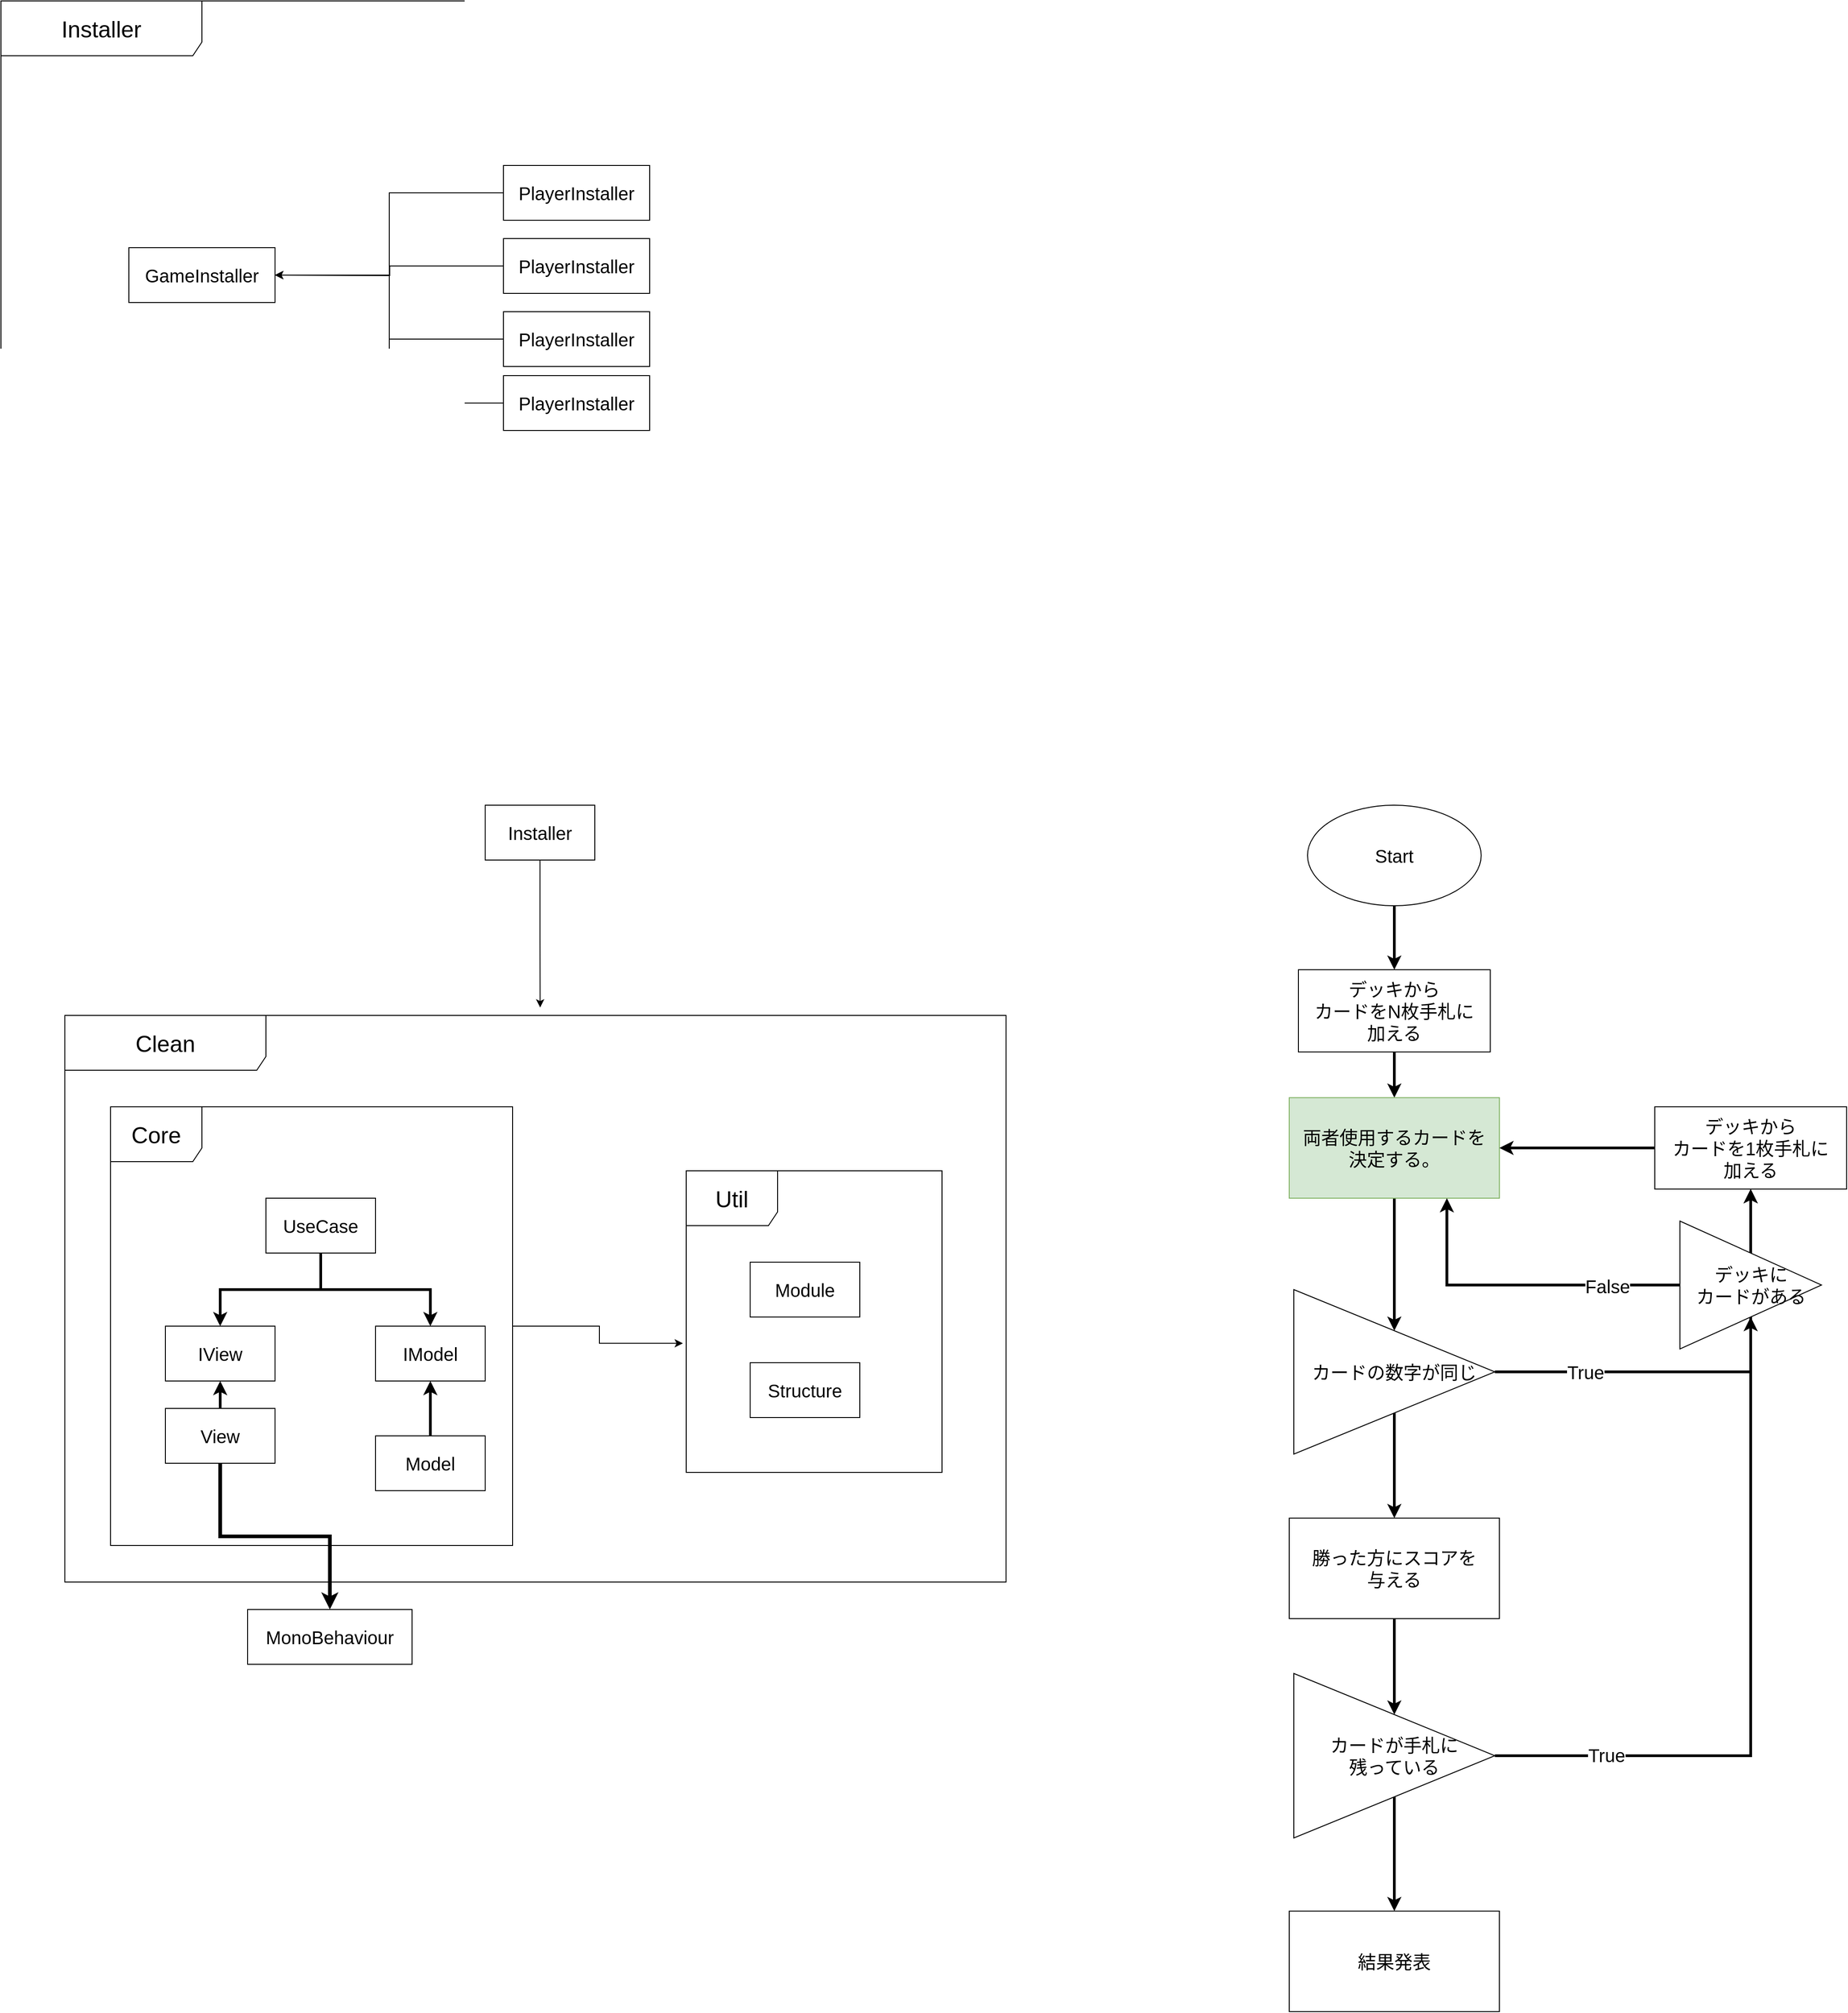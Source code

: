 <mxfile version="22.1.22" type="embed">
  <diagram id="23iRSUPoRavnBvh4doch" name="Page-1">
    <mxGraphModel dx="2928" dy="2809" grid="1" gridSize="10" guides="1" tooltips="1" connect="1" arrows="1" fold="1" page="1" pageScale="1" pageWidth="827" pageHeight="1169" math="0" shadow="0">
      <root>
        <mxCell id="0" />
        <mxCell id="1" parent="0" />
        <mxCell id="34" style="edgeStyle=orthogonalEdgeStyle;shape=connector;rounded=0;orthogonalLoop=1;jettySize=auto;html=1;entryX=0.5;entryY=0;entryDx=0;entryDy=0;labelBackgroundColor=default;strokeColor=default;strokeWidth=3;align=center;verticalAlign=middle;fontFamily=Helvetica;fontSize=11;fontColor=default;endArrow=classic;" parent="1" source="2" target="50" edge="1">
          <mxGeometry relative="1" as="geometry">
            <mxPoint x="-270" y="700" as="targetPoint" />
          </mxGeometry>
        </mxCell>
        <mxCell id="35" style="edgeStyle=orthogonalEdgeStyle;shape=connector;rounded=0;orthogonalLoop=1;jettySize=auto;html=1;entryX=0.5;entryY=0;entryDx=0;entryDy=0;labelBackgroundColor=default;strokeColor=default;strokeWidth=3;align=center;verticalAlign=middle;fontFamily=Helvetica;fontSize=11;fontColor=default;endArrow=classic;" parent="1" source="2" target="3" edge="1">
          <mxGeometry relative="1" as="geometry" />
        </mxCell>
        <mxCell id="2" value="UseCase" style="rounded=0;whiteSpace=wrap;html=1;fontSize=20;" parent="1" vertex="1">
          <mxGeometry x="-210" y="560" width="120" height="60" as="geometry" />
        </mxCell>
        <mxCell id="3" value="IModel" style="rounded=0;whiteSpace=wrap;html=1;fontSize=20;" parent="1" vertex="1">
          <mxGeometry x="-90" y="700" width="120" height="60" as="geometry" />
        </mxCell>
        <mxCell id="37" style="edgeStyle=orthogonalEdgeStyle;shape=connector;rounded=0;orthogonalLoop=1;jettySize=auto;html=1;exitX=0.5;exitY=0;exitDx=0;exitDy=0;entryX=0.5;entryY=1;entryDx=0;entryDy=0;labelBackgroundColor=default;strokeColor=default;strokeWidth=3;align=center;verticalAlign=middle;fontFamily=Helvetica;fontSize=11;fontColor=default;endArrow=classic;" parent="1" source="5" target="3" edge="1">
          <mxGeometry relative="1" as="geometry" />
        </mxCell>
        <mxCell id="5" value="Model" style="rounded=0;whiteSpace=wrap;html=1;fontSize=20;" parent="1" vertex="1">
          <mxGeometry x="-90" y="820" width="120" height="60" as="geometry" />
        </mxCell>
        <mxCell id="11" style="edgeStyle=orthogonalEdgeStyle;shape=connector;rounded=0;orthogonalLoop=1;jettySize=auto;html=1;exitX=0.5;exitY=1;exitDx=0;exitDy=0;entryX=0.5;entryY=0;entryDx=0;entryDy=0;labelBackgroundColor=default;strokeColor=default;strokeWidth=3;align=center;verticalAlign=middle;fontFamily=Helvetica;fontSize=20;fontColor=default;endArrow=classic;" parent="1" source="7" target="10" edge="1">
          <mxGeometry relative="1" as="geometry" />
        </mxCell>
        <mxCell id="7" value="デッキから&lt;br&gt;カードをN枚手札に&lt;br&gt;加える" style="rounded=0;whiteSpace=wrap;html=1;fontSize=20;" parent="1" vertex="1">
          <mxGeometry x="920" y="310" width="210" height="90" as="geometry" />
        </mxCell>
        <mxCell id="9" style="edgeStyle=orthogonalEdgeStyle;rounded=0;orthogonalLoop=1;jettySize=auto;html=1;exitX=0.5;exitY=1;exitDx=0;exitDy=0;entryX=0.5;entryY=0;entryDx=0;entryDy=0;fontFamily=Helvetica;fontSize=20;fontColor=default;strokeWidth=3;" parent="1" source="8" target="7" edge="1">
          <mxGeometry relative="1" as="geometry" />
        </mxCell>
        <mxCell id="8" value="Start" style="ellipse;whiteSpace=wrap;html=1;rounded=0;strokeColor=default;align=center;verticalAlign=middle;fontFamily=Helvetica;fontSize=20;fontColor=default;fillColor=default;" parent="1" vertex="1">
          <mxGeometry x="930" y="130" width="190" height="110" as="geometry" />
        </mxCell>
        <mxCell id="15" style="edgeStyle=orthogonalEdgeStyle;shape=connector;rounded=0;orthogonalLoop=1;jettySize=auto;html=1;exitX=0.5;exitY=1;exitDx=0;exitDy=0;labelBackgroundColor=default;strokeColor=default;strokeWidth=3;align=center;verticalAlign=middle;fontFamily=Helvetica;fontSize=20;fontColor=default;endArrow=classic;" parent="1" source="10" target="13" edge="1">
          <mxGeometry relative="1" as="geometry" />
        </mxCell>
        <mxCell id="10" value="両者使用するカードを&lt;br&gt;決定する。" style="rounded=0;whiteSpace=wrap;html=1;fontSize=20;fillColor=#d5e8d4;strokeColor=#82b366;" parent="1" vertex="1">
          <mxGeometry x="910" y="450" width="230" height="110" as="geometry" />
        </mxCell>
        <mxCell id="14" style="edgeStyle=orthogonalEdgeStyle;shape=connector;rounded=0;orthogonalLoop=1;jettySize=auto;html=1;exitX=1;exitY=0.5;exitDx=0;exitDy=0;entryX=0.5;entryY=1;entryDx=0;entryDy=0;labelBackgroundColor=default;strokeColor=default;strokeWidth=3;align=center;verticalAlign=middle;fontFamily=Helvetica;fontSize=20;fontColor=default;endArrow=classic;" parent="1" source="13" target="21" edge="1">
          <mxGeometry relative="1" as="geometry">
            <Array as="points">
              <mxPoint x="1415" y="750" />
            </Array>
          </mxGeometry>
        </mxCell>
        <mxCell id="26" value="True" style="edgeLabel;html=1;align=center;verticalAlign=middle;resizable=0;points=[];fontSize=20;fontFamily=Helvetica;fontColor=default;" parent="14" vertex="1" connectable="0">
          <mxGeometry x="-0.588" relative="1" as="geometry">
            <mxPoint as="offset" />
          </mxGeometry>
        </mxCell>
        <mxCell id="18" style="edgeStyle=orthogonalEdgeStyle;rounded=0;orthogonalLoop=1;jettySize=auto;html=1;exitX=0.5;exitY=1;exitDx=0;exitDy=0;entryX=0.5;entryY=0;entryDx=0;entryDy=0;strokeWidth=3;" parent="1" source="13" target="17" edge="1">
          <mxGeometry relative="1" as="geometry" />
        </mxCell>
        <mxCell id="13" value="カードの数字が同じ" style="triangle;whiteSpace=wrap;html=1;rounded=0;strokeColor=default;align=center;verticalAlign=middle;fontFamily=Helvetica;fontSize=20;fontColor=default;fillColor=default;" parent="1" vertex="1">
          <mxGeometry x="915" y="660" width="220" height="180" as="geometry" />
        </mxCell>
        <mxCell id="20" style="edgeStyle=orthogonalEdgeStyle;shape=connector;rounded=0;orthogonalLoop=1;jettySize=auto;html=1;exitX=0.5;exitY=1;exitDx=0;exitDy=0;labelBackgroundColor=default;strokeColor=default;strokeWidth=3;align=center;verticalAlign=middle;fontFamily=Helvetica;fontSize=11;fontColor=default;endArrow=classic;" parent="1" source="17" target="19" edge="1">
          <mxGeometry relative="1" as="geometry" />
        </mxCell>
        <mxCell id="17" value="勝った方にスコアを&lt;br&gt;与える" style="rounded=0;whiteSpace=wrap;html=1;fontSize=20;" parent="1" vertex="1">
          <mxGeometry x="910" y="910" width="230" height="110" as="geometry" />
        </mxCell>
        <mxCell id="23" style="edgeStyle=orthogonalEdgeStyle;shape=connector;rounded=0;orthogonalLoop=1;jettySize=auto;html=1;entryX=0.5;entryY=1;entryDx=0;entryDy=0;labelBackgroundColor=default;strokeColor=default;strokeWidth=3;align=center;verticalAlign=middle;fontFamily=Helvetica;fontSize=11;fontColor=default;endArrow=classic;" parent="1" source="27" target="21" edge="1">
          <mxGeometry relative="1" as="geometry" />
        </mxCell>
        <mxCell id="33" style="edgeStyle=orthogonalEdgeStyle;shape=connector;rounded=0;orthogonalLoop=1;jettySize=auto;html=1;exitX=0.5;exitY=1;exitDx=0;exitDy=0;entryX=0.5;entryY=0;entryDx=0;entryDy=0;labelBackgroundColor=default;strokeColor=default;strokeWidth=3;align=center;verticalAlign=middle;fontFamily=Helvetica;fontSize=11;fontColor=default;endArrow=classic;" parent="1" source="19" target="32" edge="1">
          <mxGeometry relative="1" as="geometry" />
        </mxCell>
        <mxCell id="19" value="カードが手札に&lt;br&gt;残っている" style="triangle;whiteSpace=wrap;html=1;rounded=0;strokeColor=default;align=center;verticalAlign=middle;fontFamily=Helvetica;fontSize=20;fontColor=default;fillColor=default;" parent="1" vertex="1">
          <mxGeometry x="915" y="1080" width="220" height="180" as="geometry" />
        </mxCell>
        <mxCell id="22" style="edgeStyle=orthogonalEdgeStyle;shape=connector;rounded=0;orthogonalLoop=1;jettySize=auto;html=1;exitX=0;exitY=0.5;exitDx=0;exitDy=0;entryX=1;entryY=0.5;entryDx=0;entryDy=0;labelBackgroundColor=default;strokeColor=default;strokeWidth=3;align=center;verticalAlign=middle;fontFamily=Helvetica;fontSize=11;fontColor=default;endArrow=classic;" parent="1" source="21" target="10" edge="1">
          <mxGeometry relative="1" as="geometry" />
        </mxCell>
        <mxCell id="21" value="デッキから&lt;br&gt;カードを1枚手札に&lt;br&gt;加える" style="rounded=0;whiteSpace=wrap;html=1;fontSize=20;" parent="1" vertex="1">
          <mxGeometry x="1310" y="460" width="210" height="90" as="geometry" />
        </mxCell>
        <mxCell id="28" value="" style="edgeStyle=orthogonalEdgeStyle;shape=connector;rounded=0;orthogonalLoop=1;jettySize=auto;html=1;entryX=0.5;entryY=1;entryDx=0;entryDy=0;labelBackgroundColor=default;strokeColor=default;strokeWidth=3;align=center;verticalAlign=middle;fontFamily=Helvetica;fontSize=11;fontColor=default;endArrow=classic;" parent="1" source="19" target="27" edge="1">
          <mxGeometry relative="1" as="geometry">
            <mxPoint x="1135" y="1170" as="sourcePoint" />
            <mxPoint x="1415" y="550" as="targetPoint" />
          </mxGeometry>
        </mxCell>
        <mxCell id="29" value="True" style="edgeLabel;html=1;align=center;verticalAlign=middle;resizable=0;points=[];fontSize=20;fontFamily=Helvetica;fontColor=default;" parent="28" vertex="1" connectable="0">
          <mxGeometry x="-0.68" y="1" relative="1" as="geometry">
            <mxPoint as="offset" />
          </mxGeometry>
        </mxCell>
        <mxCell id="30" style="edgeStyle=orthogonalEdgeStyle;shape=connector;rounded=0;orthogonalLoop=1;jettySize=auto;html=1;exitX=0;exitY=0.5;exitDx=0;exitDy=0;entryX=0.75;entryY=1;entryDx=0;entryDy=0;labelBackgroundColor=default;strokeColor=default;strokeWidth=3;align=center;verticalAlign=middle;fontFamily=Helvetica;fontSize=11;fontColor=default;endArrow=classic;" parent="1" source="27" target="10" edge="1">
          <mxGeometry relative="1" as="geometry" />
        </mxCell>
        <mxCell id="31" value="False" style="edgeLabel;html=1;align=center;verticalAlign=middle;resizable=0;points=[];fontSize=20;fontFamily=Helvetica;fontColor=default;" parent="30" vertex="1" connectable="0">
          <mxGeometry x="-0.542" y="1" relative="1" as="geometry">
            <mxPoint as="offset" />
          </mxGeometry>
        </mxCell>
        <mxCell id="27" value="デッキに&lt;br&gt;カードがある" style="triangle;whiteSpace=wrap;html=1;rounded=0;strokeColor=default;align=center;verticalAlign=middle;fontFamily=Helvetica;fontSize=20;fontColor=default;fillColor=default;" parent="1" vertex="1">
          <mxGeometry x="1337.5" y="585" width="155" height="140" as="geometry" />
        </mxCell>
        <mxCell id="32" value="結果発表" style="rounded=0;whiteSpace=wrap;html=1;fontSize=20;" parent="1" vertex="1">
          <mxGeometry x="910" y="1340" width="230" height="110" as="geometry" />
        </mxCell>
        <mxCell id="38" value="Module" style="rounded=0;whiteSpace=wrap;html=1;fontSize=20;" parent="1" vertex="1">
          <mxGeometry x="320" y="630" width="120" height="60" as="geometry" />
        </mxCell>
        <mxCell id="39" value="Structure" style="rounded=0;whiteSpace=wrap;html=1;fontSize=20;" parent="1" vertex="1">
          <mxGeometry x="320" y="740" width="120" height="60" as="geometry" />
        </mxCell>
        <mxCell id="40" value="Util" style="shape=umlFrame;whiteSpace=wrap;html=1;pointerEvents=0;width=100;height=60;fontSize=25;" parent="1" vertex="1">
          <mxGeometry x="250" y="530" width="280" height="330" as="geometry" />
        </mxCell>
        <mxCell id="41" value="Core" style="shape=umlFrame;whiteSpace=wrap;html=1;pointerEvents=0;width=100;height=60;fontSize=25;" parent="1" vertex="1">
          <mxGeometry x="-380" y="460" width="440" height="480" as="geometry" />
        </mxCell>
        <mxCell id="42" value="Installer" style="rounded=0;whiteSpace=wrap;html=1;fontSize=20;" parent="1" vertex="1">
          <mxGeometry x="30" y="130" width="120" height="60" as="geometry" />
        </mxCell>
        <mxCell id="44" value="Clean" style="shape=umlFrame;whiteSpace=wrap;html=1;pointerEvents=0;width=220;height=60;fontSize=25;" parent="1" vertex="1">
          <mxGeometry x="-430" y="360" width="1030" height="620" as="geometry" />
        </mxCell>
        <mxCell id="45" style="edgeStyle=orthogonalEdgeStyle;rounded=0;orthogonalLoop=1;jettySize=auto;html=1;exitX=0.5;exitY=1;exitDx=0;exitDy=0;entryX=0.505;entryY=-0.014;entryDx=0;entryDy=0;entryPerimeter=0;" parent="1" source="42" target="44" edge="1">
          <mxGeometry relative="1" as="geometry" />
        </mxCell>
        <mxCell id="46" style="edgeStyle=orthogonalEdgeStyle;rounded=0;orthogonalLoop=1;jettySize=auto;html=1;entryX=-0.013;entryY=0.572;entryDx=0;entryDy=0;entryPerimeter=0;" parent="1" source="41" target="40" edge="1">
          <mxGeometry relative="1" as="geometry" />
        </mxCell>
        <mxCell id="47" value="MonoBehaviour" style="rounded=0;whiteSpace=wrap;html=1;fontSize=20;" parent="1" vertex="1">
          <mxGeometry x="-230" y="1010" width="180" height="60" as="geometry" />
        </mxCell>
        <mxCell id="50" value="IView" style="rounded=0;whiteSpace=wrap;html=1;fontSize=20;" parent="1" vertex="1">
          <mxGeometry x="-320" y="700" width="120" height="60" as="geometry" />
        </mxCell>
        <mxCell id="51" style="edgeStyle=orthogonalEdgeStyle;shape=connector;rounded=0;orthogonalLoop=1;jettySize=auto;html=1;exitX=0.5;exitY=0;exitDx=0;exitDy=0;entryX=0.5;entryY=1;entryDx=0;entryDy=0;labelBackgroundColor=default;strokeColor=default;strokeWidth=3;align=center;verticalAlign=middle;fontFamily=Helvetica;fontSize=11;fontColor=default;endArrow=classic;" parent="1" source="52" target="50" edge="1">
          <mxGeometry relative="1" as="geometry" />
        </mxCell>
        <mxCell id="54" style="edgeStyle=orthogonalEdgeStyle;shape=connector;rounded=0;orthogonalLoop=1;jettySize=auto;html=1;entryX=0.5;entryY=0;entryDx=0;entryDy=0;labelBackgroundColor=default;strokeColor=default;strokeWidth=4;align=center;verticalAlign=middle;fontFamily=Helvetica;fontSize=11;fontColor=default;endArrow=classic;" parent="1" source="52" target="47" edge="1">
          <mxGeometry relative="1" as="geometry" />
        </mxCell>
        <mxCell id="52" value="View" style="rounded=0;whiteSpace=wrap;html=1;fontSize=20;" parent="1" vertex="1">
          <mxGeometry x="-320" y="790" width="120" height="60" as="geometry" />
        </mxCell>
        <mxCell id="55" value="Installer" style="shape=umlFrame;whiteSpace=wrap;html=1;pointerEvents=0;width=220;height=60;fontSize=25;" parent="1" vertex="1">
          <mxGeometry x="-500" y="-750" width="1030" height="620" as="geometry" />
        </mxCell>
        <mxCell id="56" value="GameInstaller" style="rounded=0;whiteSpace=wrap;html=1;fontSize=20;" parent="1" vertex="1">
          <mxGeometry x="-360" y="-480" width="160" height="60" as="geometry" />
        </mxCell>
        <mxCell id="66" style="edgeStyle=orthogonalEdgeStyle;rounded=0;orthogonalLoop=1;jettySize=auto;html=1;entryX=1;entryY=0.5;entryDx=0;entryDy=0;" parent="1" source="57" target="56" edge="1">
          <mxGeometry relative="1" as="geometry" />
        </mxCell>
        <mxCell id="57" value="PlayerInstaller" style="rounded=0;whiteSpace=wrap;html=1;fontSize=20;" parent="1" vertex="1">
          <mxGeometry x="50" y="-570" width="160" height="60" as="geometry" />
        </mxCell>
        <mxCell id="67" style="edgeStyle=orthogonalEdgeStyle;rounded=0;orthogonalLoop=1;jettySize=auto;html=1;" parent="1" source="58" edge="1">
          <mxGeometry relative="1" as="geometry">
            <mxPoint x="-200" y="-450" as="targetPoint" />
          </mxGeometry>
        </mxCell>
        <mxCell id="58" value="PlayerInstaller" style="rounded=0;whiteSpace=wrap;html=1;fontSize=20;" parent="1" vertex="1">
          <mxGeometry x="50" y="-490" width="160" height="60" as="geometry" />
        </mxCell>
        <mxCell id="69" style="edgeStyle=orthogonalEdgeStyle;rounded=0;orthogonalLoop=1;jettySize=auto;html=1;entryX=1;entryY=0.5;entryDx=0;entryDy=0;" parent="1" source="59" target="56" edge="1">
          <mxGeometry relative="1" as="geometry" />
        </mxCell>
        <mxCell id="59" value="PlayerInstaller" style="rounded=0;whiteSpace=wrap;html=1;fontSize=20;" parent="1" vertex="1">
          <mxGeometry x="50" y="-410" width="160" height="60" as="geometry" />
        </mxCell>
        <mxCell id="71" style="edgeStyle=orthogonalEdgeStyle;rounded=0;orthogonalLoop=1;jettySize=auto;html=1;entryX=1;entryY=0.5;entryDx=0;entryDy=0;" parent="1" source="60" target="56" edge="1">
          <mxGeometry relative="1" as="geometry" />
        </mxCell>
        <mxCell id="60" value="PlayerInstaller" style="rounded=0;whiteSpace=wrap;html=1;fontSize=20;" parent="1" vertex="1">
          <mxGeometry x="50" y="-340" width="160" height="60" as="geometry" />
        </mxCell>
      </root>
    </mxGraphModel>
  </diagram>
</mxfile>
